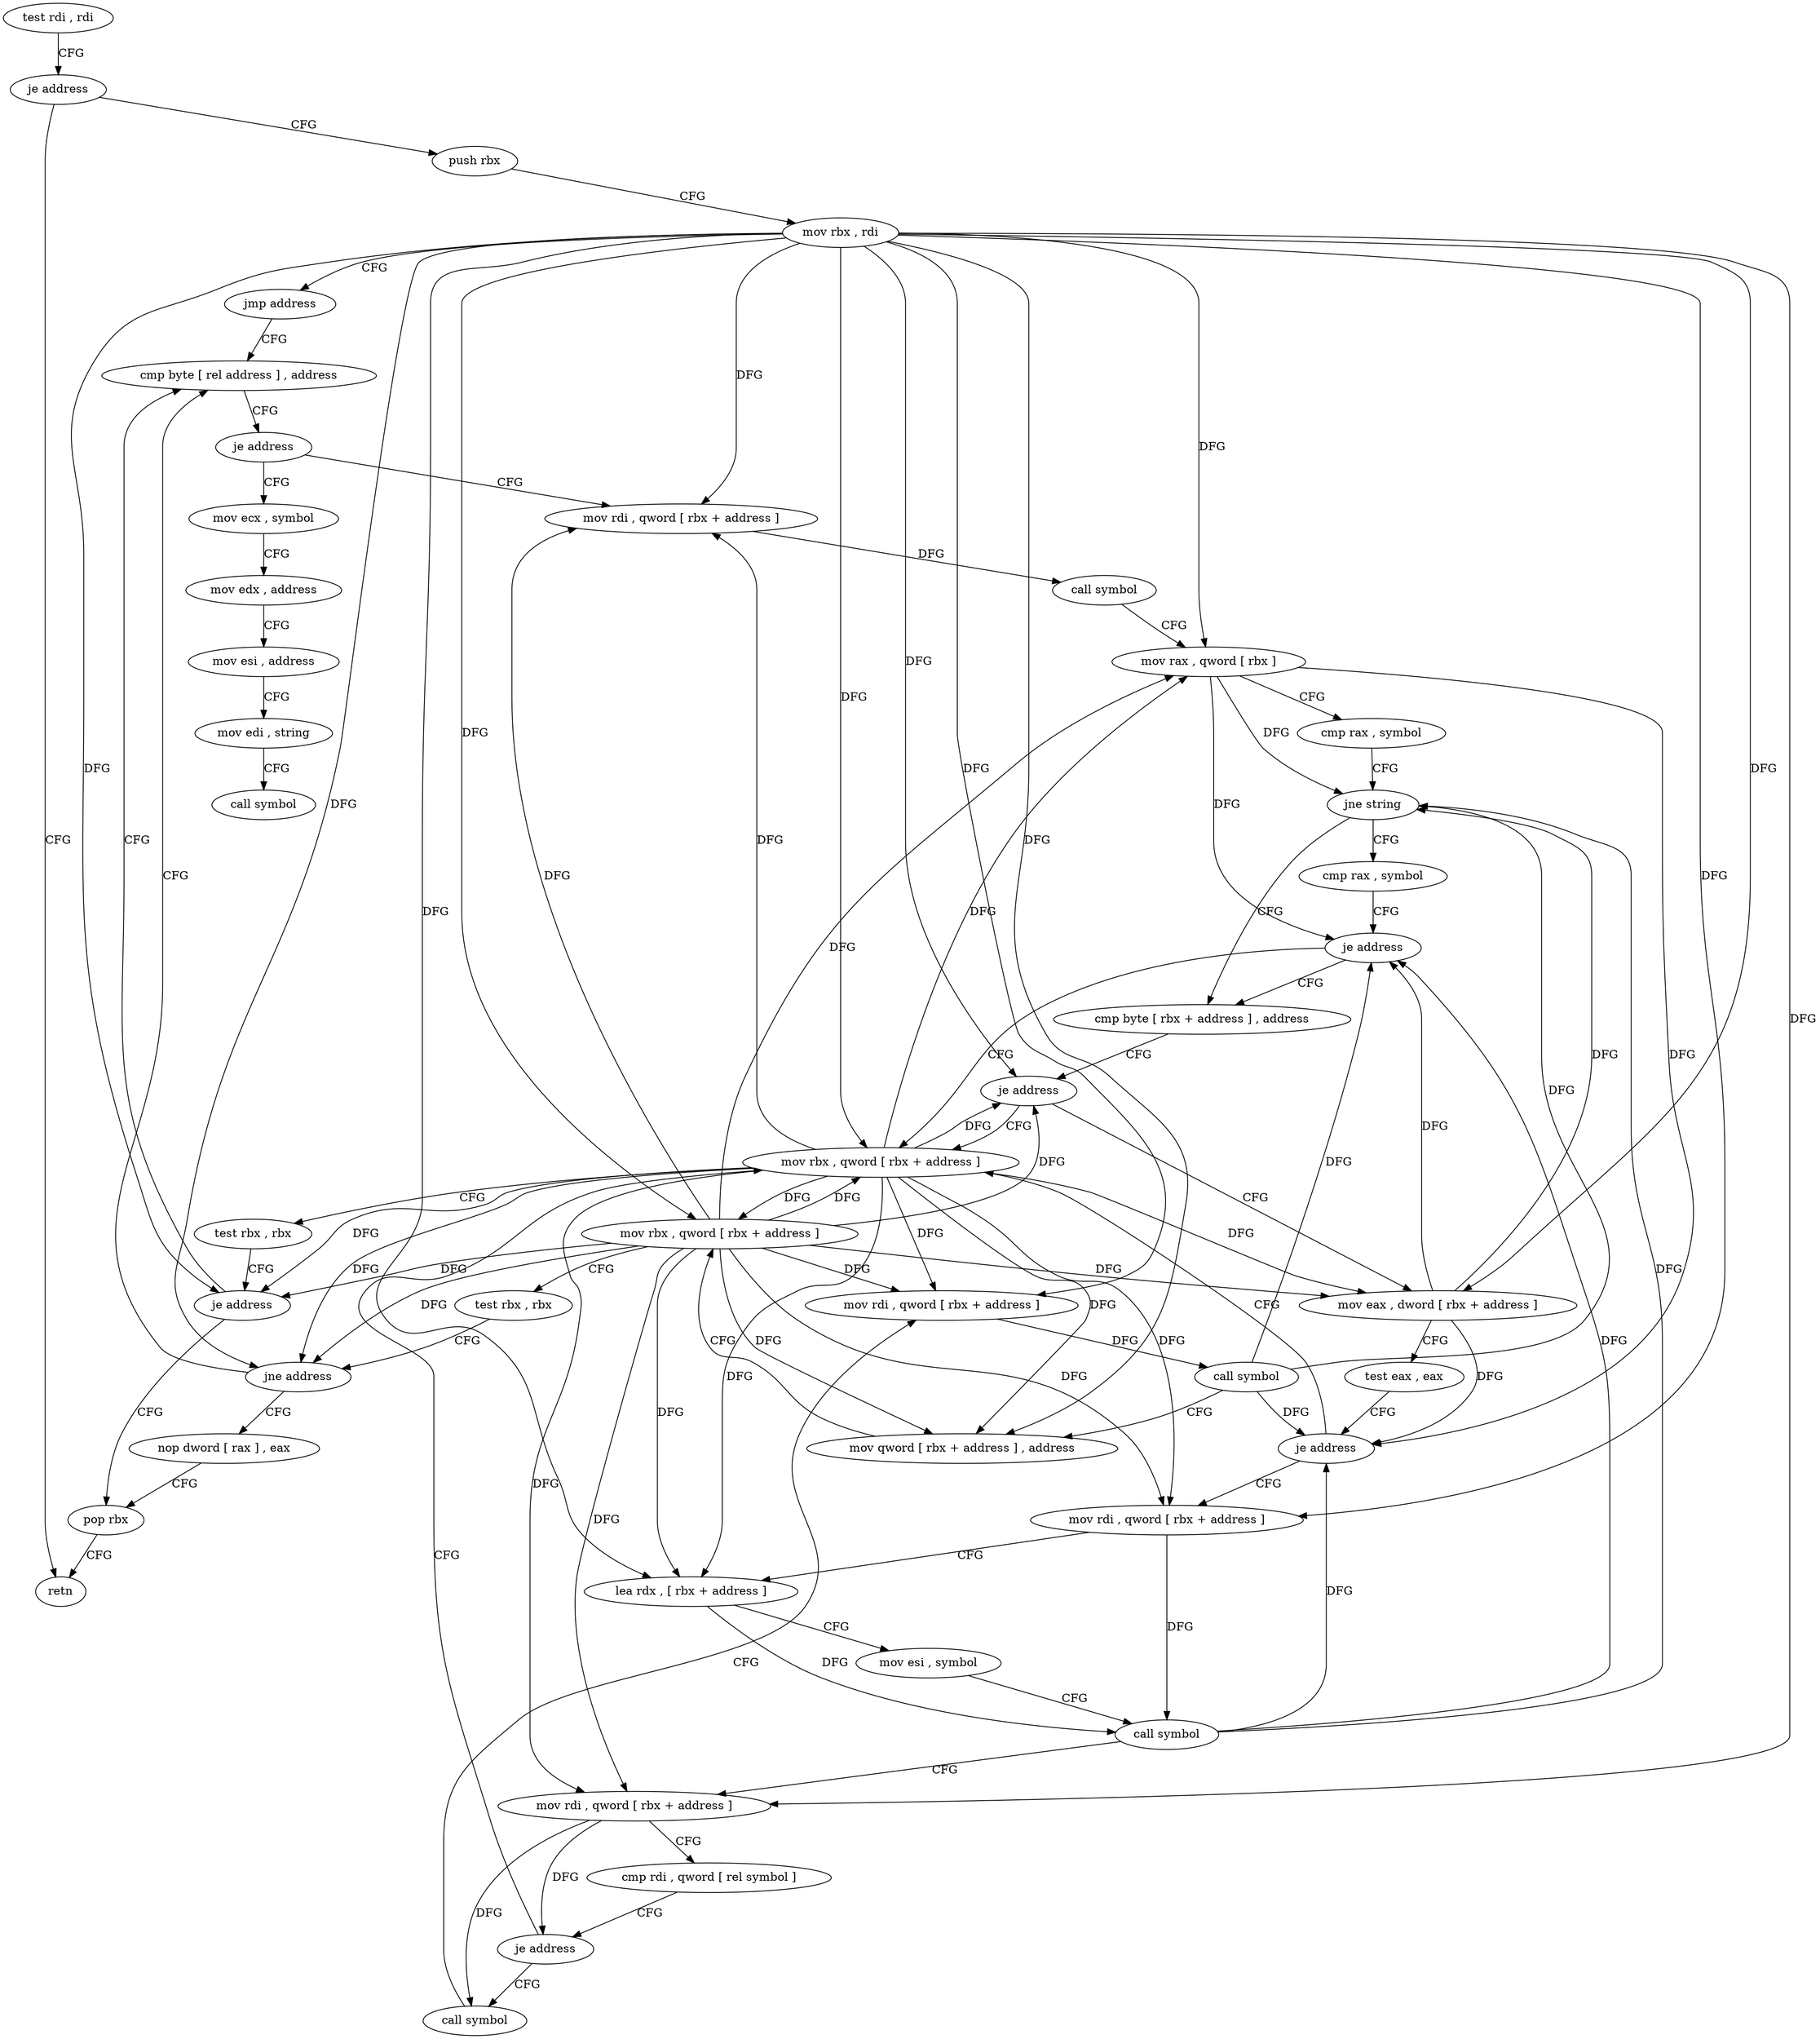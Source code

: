digraph "func" {
"4229872" [label = "test rdi , rdi" ]
"4229875" [label = "je address" ]
"4230041" [label = "retn" ]
"4229881" [label = "push rbx" ]
"4229882" [label = "mov rbx , rdi" ]
"4229885" [label = "jmp address" ]
"4229912" [label = "cmp byte [ rel address ] , address" ]
"4229919" [label = "je address" ]
"4230043" [label = "mov ecx , symbol" ]
"4229921" [label = "mov rdi , qword [ rbx + address ]" ]
"4230048" [label = "mov edx , address" ]
"4230053" [label = "mov esi , address" ]
"4230058" [label = "mov edi , string" ]
"4230063" [label = "call symbol" ]
"4229928" [label = "call symbol" ]
"4229933" [label = "mov rax , qword [ rbx ]" ]
"4229936" [label = "cmp rax , symbol" ]
"4229942" [label = "jne string" ]
"4229888" [label = "cmp rax , symbol" ]
"4229944" [label = "cmp byte [ rbx + address ] , address" ]
"4229894" [label = "je address" ]
"4229896" [label = "mov rbx , qword [ rbx + address ]" ]
"4229948" [label = "je address" ]
"4229950" [label = "mov eax , dword [ rbx + address ]" ]
"4229903" [label = "test rbx , rbx" ]
"4229906" [label = "je address" ]
"4230040" [label = "pop rbx" ]
"4229956" [label = "test eax , eax" ]
"4229958" [label = "je address" ]
"4229960" [label = "mov rdi , qword [ rbx + address ]" ]
"4229967" [label = "lea rdx , [ rbx + address ]" ]
"4229971" [label = "mov esi , symbol" ]
"4229976" [label = "call symbol" ]
"4229981" [label = "mov rdi , qword [ rbx + address ]" ]
"4229988" [label = "cmp rdi , qword [ rel symbol ]" ]
"4229995" [label = "je address" ]
"4229997" [label = "call symbol" ]
"4230002" [label = "mov rdi , qword [ rbx + address ]" ]
"4230009" [label = "call symbol" ]
"4230014" [label = "mov qword [ rbx + address ] , address" ]
"4230025" [label = "mov rbx , qword [ rbx + address ]" ]
"4230032" [label = "test rbx , rbx" ]
"4230035" [label = "jne address" ]
"4230037" [label = "nop dword [ rax ] , eax" ]
"4229872" -> "4229875" [ label = "CFG" ]
"4229875" -> "4230041" [ label = "CFG" ]
"4229875" -> "4229881" [ label = "CFG" ]
"4229881" -> "4229882" [ label = "CFG" ]
"4229882" -> "4229885" [ label = "CFG" ]
"4229882" -> "4229921" [ label = "DFG" ]
"4229882" -> "4229933" [ label = "DFG" ]
"4229882" -> "4229948" [ label = "DFG" ]
"4229882" -> "4229896" [ label = "DFG" ]
"4229882" -> "4229906" [ label = "DFG" ]
"4229882" -> "4229950" [ label = "DFG" ]
"4229882" -> "4229960" [ label = "DFG" ]
"4229882" -> "4229967" [ label = "DFG" ]
"4229882" -> "4229981" [ label = "DFG" ]
"4229882" -> "4230002" [ label = "DFG" ]
"4229882" -> "4230014" [ label = "DFG" ]
"4229882" -> "4230025" [ label = "DFG" ]
"4229882" -> "4230035" [ label = "DFG" ]
"4229885" -> "4229912" [ label = "CFG" ]
"4229912" -> "4229919" [ label = "CFG" ]
"4229919" -> "4230043" [ label = "CFG" ]
"4229919" -> "4229921" [ label = "CFG" ]
"4230043" -> "4230048" [ label = "CFG" ]
"4229921" -> "4229928" [ label = "DFG" ]
"4230048" -> "4230053" [ label = "CFG" ]
"4230053" -> "4230058" [ label = "CFG" ]
"4230058" -> "4230063" [ label = "CFG" ]
"4229928" -> "4229933" [ label = "CFG" ]
"4229933" -> "4229936" [ label = "CFG" ]
"4229933" -> "4229942" [ label = "DFG" ]
"4229933" -> "4229894" [ label = "DFG" ]
"4229933" -> "4229958" [ label = "DFG" ]
"4229936" -> "4229942" [ label = "CFG" ]
"4229942" -> "4229888" [ label = "CFG" ]
"4229942" -> "4229944" [ label = "CFG" ]
"4229888" -> "4229894" [ label = "CFG" ]
"4229944" -> "4229948" [ label = "CFG" ]
"4229894" -> "4229944" [ label = "CFG" ]
"4229894" -> "4229896" [ label = "CFG" ]
"4229896" -> "4229903" [ label = "CFG" ]
"4229896" -> "4229921" [ label = "DFG" ]
"4229896" -> "4229933" [ label = "DFG" ]
"4229896" -> "4229948" [ label = "DFG" ]
"4229896" -> "4229906" [ label = "DFG" ]
"4229896" -> "4229950" [ label = "DFG" ]
"4229896" -> "4229960" [ label = "DFG" ]
"4229896" -> "4229967" [ label = "DFG" ]
"4229896" -> "4229981" [ label = "DFG" ]
"4229896" -> "4230002" [ label = "DFG" ]
"4229896" -> "4230014" [ label = "DFG" ]
"4229896" -> "4230025" [ label = "DFG" ]
"4229896" -> "4230035" [ label = "DFG" ]
"4229948" -> "4229896" [ label = "CFG" ]
"4229948" -> "4229950" [ label = "CFG" ]
"4229950" -> "4229956" [ label = "CFG" ]
"4229950" -> "4229942" [ label = "DFG" ]
"4229950" -> "4229894" [ label = "DFG" ]
"4229950" -> "4229958" [ label = "DFG" ]
"4229903" -> "4229906" [ label = "CFG" ]
"4229906" -> "4230040" [ label = "CFG" ]
"4229906" -> "4229912" [ label = "CFG" ]
"4230040" -> "4230041" [ label = "CFG" ]
"4229956" -> "4229958" [ label = "CFG" ]
"4229958" -> "4229896" [ label = "CFG" ]
"4229958" -> "4229960" [ label = "CFG" ]
"4229960" -> "4229967" [ label = "CFG" ]
"4229960" -> "4229976" [ label = "DFG" ]
"4229967" -> "4229971" [ label = "CFG" ]
"4229967" -> "4229976" [ label = "DFG" ]
"4229971" -> "4229976" [ label = "CFG" ]
"4229976" -> "4229981" [ label = "CFG" ]
"4229976" -> "4229942" [ label = "DFG" ]
"4229976" -> "4229894" [ label = "DFG" ]
"4229976" -> "4229958" [ label = "DFG" ]
"4229981" -> "4229988" [ label = "CFG" ]
"4229981" -> "4229995" [ label = "DFG" ]
"4229981" -> "4229997" [ label = "DFG" ]
"4229988" -> "4229995" [ label = "CFG" ]
"4229995" -> "4229896" [ label = "CFG" ]
"4229995" -> "4229997" [ label = "CFG" ]
"4229997" -> "4230002" [ label = "CFG" ]
"4230002" -> "4230009" [ label = "DFG" ]
"4230009" -> "4230014" [ label = "CFG" ]
"4230009" -> "4229942" [ label = "DFG" ]
"4230009" -> "4229894" [ label = "DFG" ]
"4230009" -> "4229958" [ label = "DFG" ]
"4230014" -> "4230025" [ label = "CFG" ]
"4230025" -> "4230032" [ label = "CFG" ]
"4230025" -> "4229921" [ label = "DFG" ]
"4230025" -> "4229933" [ label = "DFG" ]
"4230025" -> "4229948" [ label = "DFG" ]
"4230025" -> "4229896" [ label = "DFG" ]
"4230025" -> "4229906" [ label = "DFG" ]
"4230025" -> "4229950" [ label = "DFG" ]
"4230025" -> "4229960" [ label = "DFG" ]
"4230025" -> "4229967" [ label = "DFG" ]
"4230025" -> "4229981" [ label = "DFG" ]
"4230025" -> "4230002" [ label = "DFG" ]
"4230025" -> "4230014" [ label = "DFG" ]
"4230025" -> "4230035" [ label = "DFG" ]
"4230032" -> "4230035" [ label = "CFG" ]
"4230035" -> "4229912" [ label = "CFG" ]
"4230035" -> "4230037" [ label = "CFG" ]
"4230037" -> "4230040" [ label = "CFG" ]
}
